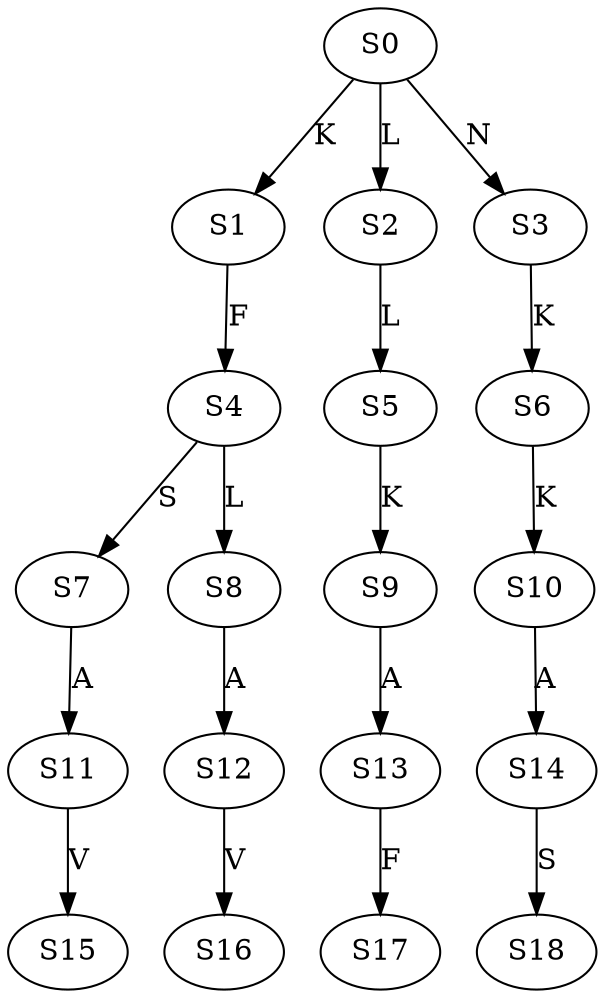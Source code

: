 strict digraph  {
	S0 -> S1 [ label = K ];
	S0 -> S2 [ label = L ];
	S0 -> S3 [ label = N ];
	S1 -> S4 [ label = F ];
	S2 -> S5 [ label = L ];
	S3 -> S6 [ label = K ];
	S4 -> S7 [ label = S ];
	S4 -> S8 [ label = L ];
	S5 -> S9 [ label = K ];
	S6 -> S10 [ label = K ];
	S7 -> S11 [ label = A ];
	S8 -> S12 [ label = A ];
	S9 -> S13 [ label = A ];
	S10 -> S14 [ label = A ];
	S11 -> S15 [ label = V ];
	S12 -> S16 [ label = V ];
	S13 -> S17 [ label = F ];
	S14 -> S18 [ label = S ];
}
